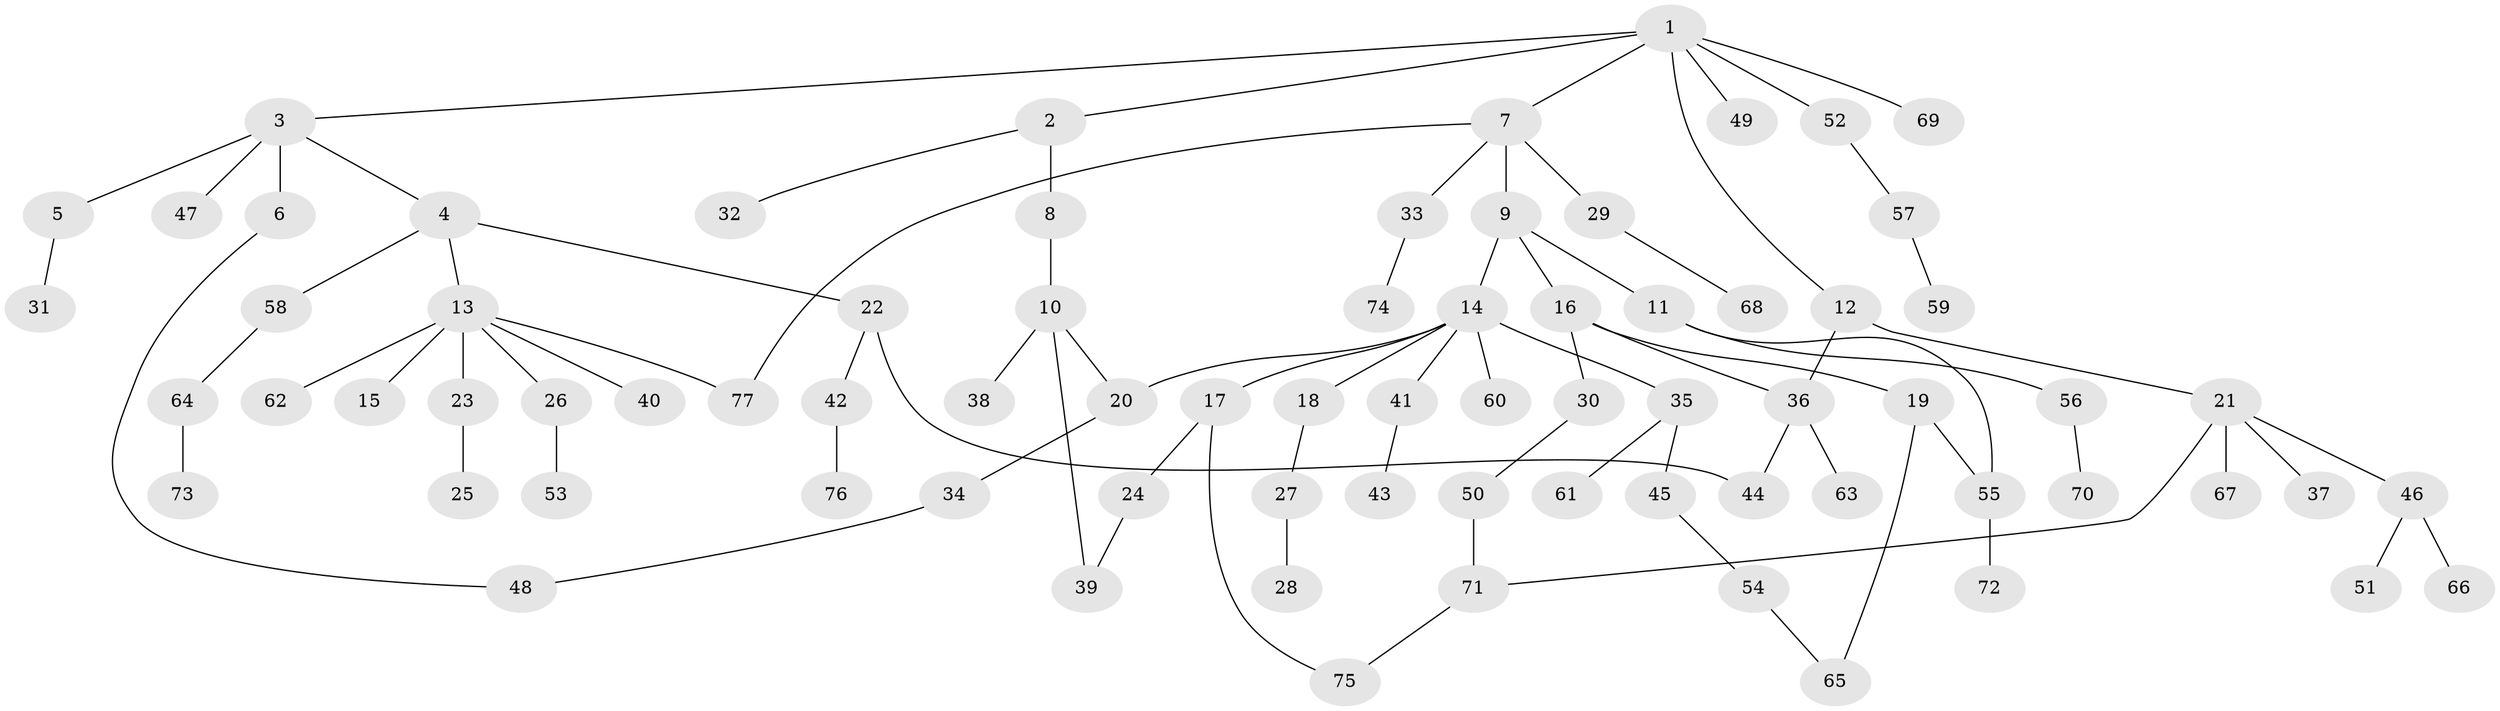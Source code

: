 // Generated by graph-tools (version 1.1) at 2025/49/03/09/25 03:49:20]
// undirected, 77 vertices, 86 edges
graph export_dot {
graph [start="1"]
  node [color=gray90,style=filled];
  1;
  2;
  3;
  4;
  5;
  6;
  7;
  8;
  9;
  10;
  11;
  12;
  13;
  14;
  15;
  16;
  17;
  18;
  19;
  20;
  21;
  22;
  23;
  24;
  25;
  26;
  27;
  28;
  29;
  30;
  31;
  32;
  33;
  34;
  35;
  36;
  37;
  38;
  39;
  40;
  41;
  42;
  43;
  44;
  45;
  46;
  47;
  48;
  49;
  50;
  51;
  52;
  53;
  54;
  55;
  56;
  57;
  58;
  59;
  60;
  61;
  62;
  63;
  64;
  65;
  66;
  67;
  68;
  69;
  70;
  71;
  72;
  73;
  74;
  75;
  76;
  77;
  1 -- 2;
  1 -- 3;
  1 -- 7;
  1 -- 12;
  1 -- 49;
  1 -- 52;
  1 -- 69;
  2 -- 8;
  2 -- 32;
  3 -- 4;
  3 -- 5;
  3 -- 6;
  3 -- 47;
  4 -- 13;
  4 -- 22;
  4 -- 58;
  5 -- 31;
  6 -- 48;
  7 -- 9;
  7 -- 29;
  7 -- 33;
  7 -- 77;
  8 -- 10;
  9 -- 11;
  9 -- 14;
  9 -- 16;
  10 -- 20;
  10 -- 38;
  10 -- 39;
  11 -- 56;
  11 -- 55;
  12 -- 21;
  12 -- 36;
  13 -- 15;
  13 -- 23;
  13 -- 26;
  13 -- 40;
  13 -- 62;
  13 -- 77;
  14 -- 17;
  14 -- 18;
  14 -- 35;
  14 -- 41;
  14 -- 60;
  14 -- 20;
  16 -- 19;
  16 -- 30;
  16 -- 36;
  17 -- 24;
  17 -- 75;
  18 -- 27;
  19 -- 55;
  19 -- 65;
  20 -- 34;
  21 -- 37;
  21 -- 46;
  21 -- 67;
  21 -- 71;
  22 -- 42;
  22 -- 44;
  23 -- 25;
  24 -- 39;
  26 -- 53;
  27 -- 28;
  29 -- 68;
  30 -- 50;
  33 -- 74;
  34 -- 48;
  35 -- 45;
  35 -- 61;
  36 -- 63;
  36 -- 44;
  41 -- 43;
  42 -- 76;
  45 -- 54;
  46 -- 51;
  46 -- 66;
  50 -- 71;
  52 -- 57;
  54 -- 65;
  55 -- 72;
  56 -- 70;
  57 -- 59;
  58 -- 64;
  64 -- 73;
  71 -- 75;
}

